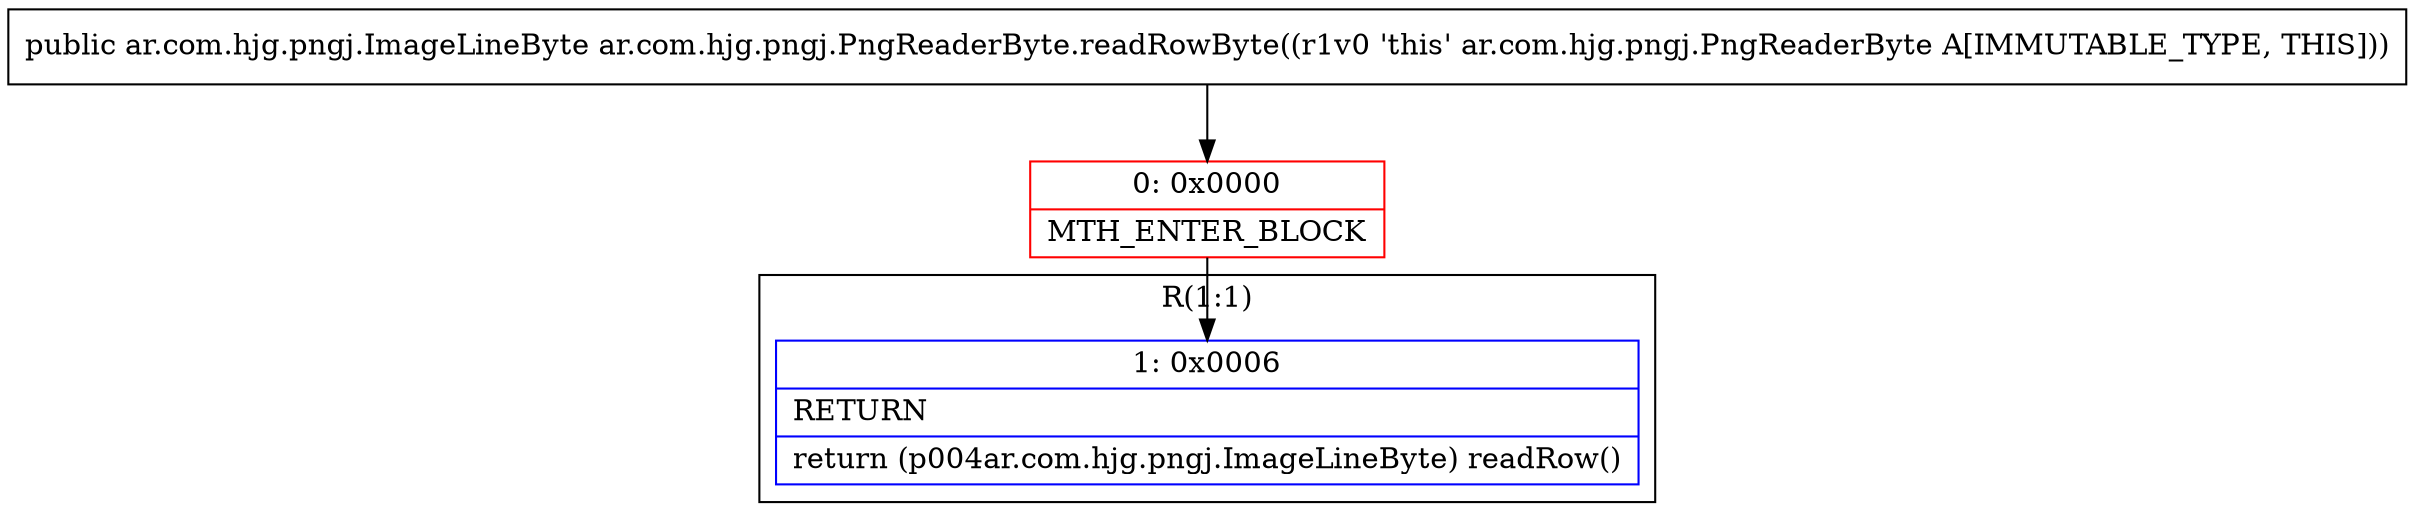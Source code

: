 digraph "CFG forar.com.hjg.pngj.PngReaderByte.readRowByte()Lar\/com\/hjg\/pngj\/ImageLineByte;" {
subgraph cluster_Region_558809839 {
label = "R(1:1)";
node [shape=record,color=blue];
Node_1 [shape=record,label="{1\:\ 0x0006|RETURN\l|return (p004ar.com.hjg.pngj.ImageLineByte) readRow()\l}"];
}
Node_0 [shape=record,color=red,label="{0\:\ 0x0000|MTH_ENTER_BLOCK\l}"];
MethodNode[shape=record,label="{public ar.com.hjg.pngj.ImageLineByte ar.com.hjg.pngj.PngReaderByte.readRowByte((r1v0 'this' ar.com.hjg.pngj.PngReaderByte A[IMMUTABLE_TYPE, THIS])) }"];
MethodNode -> Node_0;
Node_0 -> Node_1;
}

